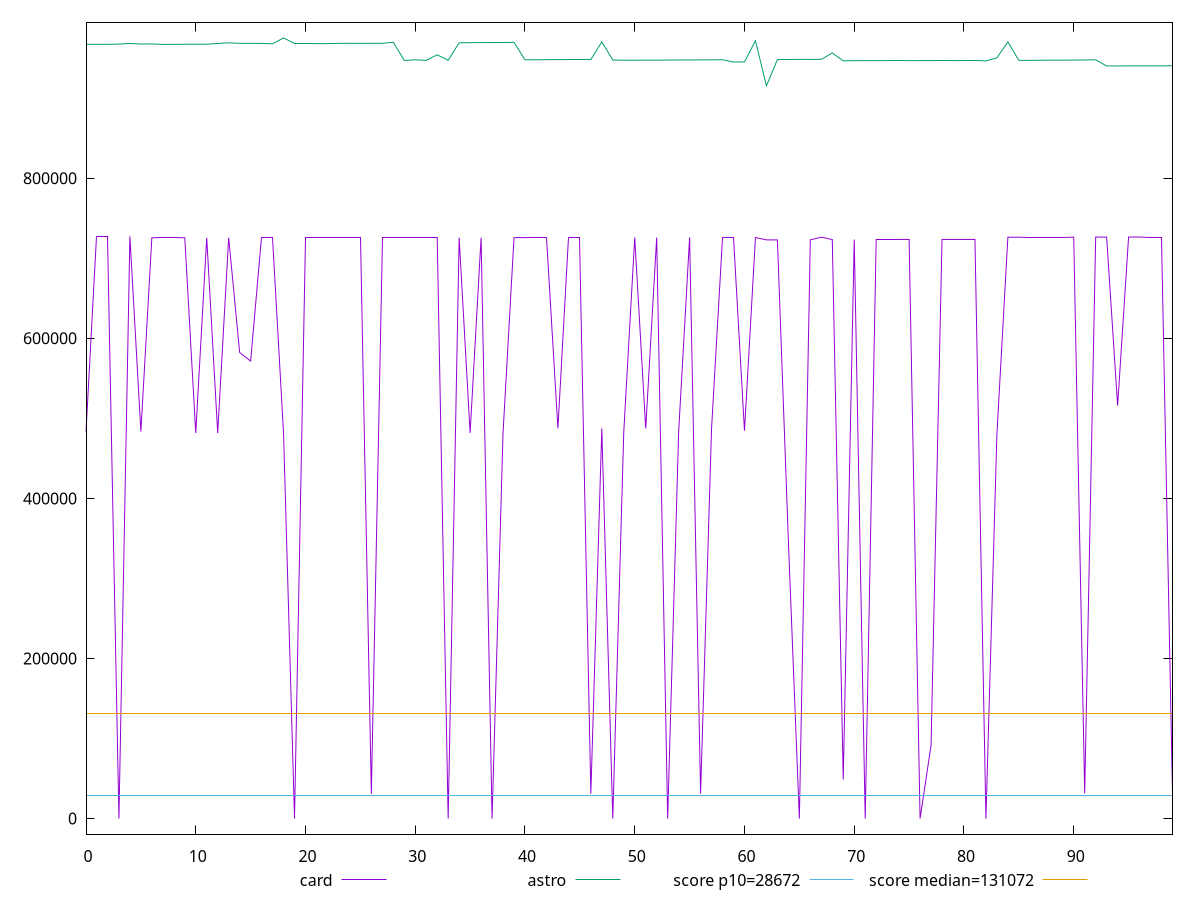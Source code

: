 reset

$card <<EOF
0 483447.76666666666
1 727437.9173611111
2 727437.9173611111
3 0
4 727509.0876388889
5 483499.2586111111
6 725694.3937152778
7 725650.3825347222
8 725654.0257638888
9 725660.6322222222
10 481763.8644444444
11 725765.55375
12 481784.0802777778
13 725820.8002777778
14 582398.7854166667
15 571605.5454166667
16 725646.7098263889
17 725647.1251388888
18 481646.91819444444
19 0
20 725659.8473958333
21 725660.5656597222
22 725732.7559375
23 725732.9623958333
24 725740.1912152778
25 725740.2488541666
26 30738.7753125
27 725759.3385416666
28 725757.6873611112
29 726059.4544444444
30 726052.6023611111
31 726035.0981944444
32 726065.0433333333
33 0
34 725835.9590277778
35 481844.3776388889
36 725858.99625
37 0
38 481844.5748611111
39 725863.48
40 725875.04
41 726167.6223611111
42 726167.8475
43 487601.9954166667
44 726219.5433333333
45 726221.1991666666
46 30942.291250000002
47 487387.2698611111
48 0
49 482770.68569444446
50 725983.4149999999
51 487424.33222222223
52 726015.0680555556
53 0
54 482985.9331944444
55 726064.9890277778
56 31070.324861111112
57 487553.70347222226
58 726104.4327777778
59 726118.3620833333
60 484701.19652777776
61 726073.2744444445
62 723070.4859
63 723067.0783388888
64 346647.52053333336
65 0
66 723122.0297999999
67 726466.5183333333
68 723477.8756444444
69 48873.41701666667
70 723492.6385333333
71 0
72 723513.3065777777
73 723520.3391555555
74 723595.5226666667
75 723571.7478222222
76 0
77 91393.54328888889
78 723587.1210222222
79 723643.1964888889
80 723617.0942222222
81 723622.5519555556
82 0
83 480083.5729611111
84 726404.0185416667
85 726409.4585416666
86 726454.3878819444
87 726453.735625
88 726476.1417361111
89 726476.4201041666
90 726503.7629166667
91 31498.37107638889
92 726520.2061805555
93 726537.9437152777
94 515917.18124999997
95 726588.5171527778
96 726599.5865277778
97 726579.8428472222
98 726585.5628472222
99 31592.679548611108
EOF

$astro <<EOF
0 967459.6771944446
1 967467.4707361113
2 967440.2206666669
3 967774.5551250001
4 968504.005138889
5 967834.200888889
6 967958.0184305555
7 967283.7650972224
8 967378.0556527779
9 967501.2058750001
10 967511.4667638891
11 967578.4805416666
12 968511.0861111112
13 969340.1502222224
14 968648.3543333334
15 968659.8396666667
16 968500.9584722223
17 968112.3239944446
18 975441.3670861111
19 968245.0585805556
20 968249.4890527778
21 968325.4612861112
22 968324.048225
23 968625.5915416667
24 968737.7061388888
25 968636.8197361112
26 968695.0778472222
27 968712.2762916668
28 969968.8358611111
29 947296.2936444447
30 948065.7524861112
31 947366.7587527779
32 954308.8740055556
33 947483.8190416668
34 969388.3930416668
35 969461.8120694446
36 969600.3857361112
37 969654.5419583336
38 969705.4949583334
39 969911.2020694447
40 948118.0691222224
41 948138.735861111
42 948213.842552778
43 948390.3914861112
44 948406.3498583335
45 948493.457513889
46 948516.7215472222
47 970509.4285694445
48 947813.5638722222
49 947548.0018166667
50 947569.761013889
51 947602.9594083334
52 947655.4069694447
53 947748.1523694445
54 947890.7041777779
55 947868.0034416666
56 947962.7613166668
57 948000.1937694446
58 948161.6271777778
59 945357.361127778
60 945384.2567055557
61 971947.6618611112
62 915498.2222611113
63 948393.7983555556
64 948492.0269805556
65 948598.1447972222
66 948563.5763611112
67 948611.8622555557
68 956598.8107722221
69 946771.5420722225
70 946945.7204694444
71 947008.8831222224
72 947054.6918916667
73 947090.6469944444
74 947243.5893388888
75 947052.0465055557
76 947111.4319111111
77 947148.5588027778
78 947206.1533333334
79 947143.2942027777
80 947174.6848333335
81 947242.0802555556
82 946666.5727944445
83 950509.2653055555
84 970459.1997500001
85 947364.9146944444
86 947411.5352777778
87 947539.7959416667
88 947615.8825138888
89 947628.9044888889
90 947785.5304194445
91 947865.4517611112
92 948058.1197472223
93 940383.4363000001
94 940407.260101389
95 940514.8053527779
96 940550.8836333334
97 940543.2265736113
98 940558.8473625
99 940613.4014111114
EOF

set key outside below
set xrange [0:99]
set yrange [-19508.827341722223:994950.1944278333]
set trange [-19508.827341722223:994950.1944278333]
set terminal svg size 640, 520 enhanced background rgb 'white'
set output "reports/report_00028_2021-02-24T12-49-42.674Z/uses-long-cache-ttl/comparison/line/2_vs_3.svg"

plot $card title "card" with line, \
     $astro title "astro" with line, \
     28672 title "score p10=28672", \
     131072 title "score median=131072"

reset
